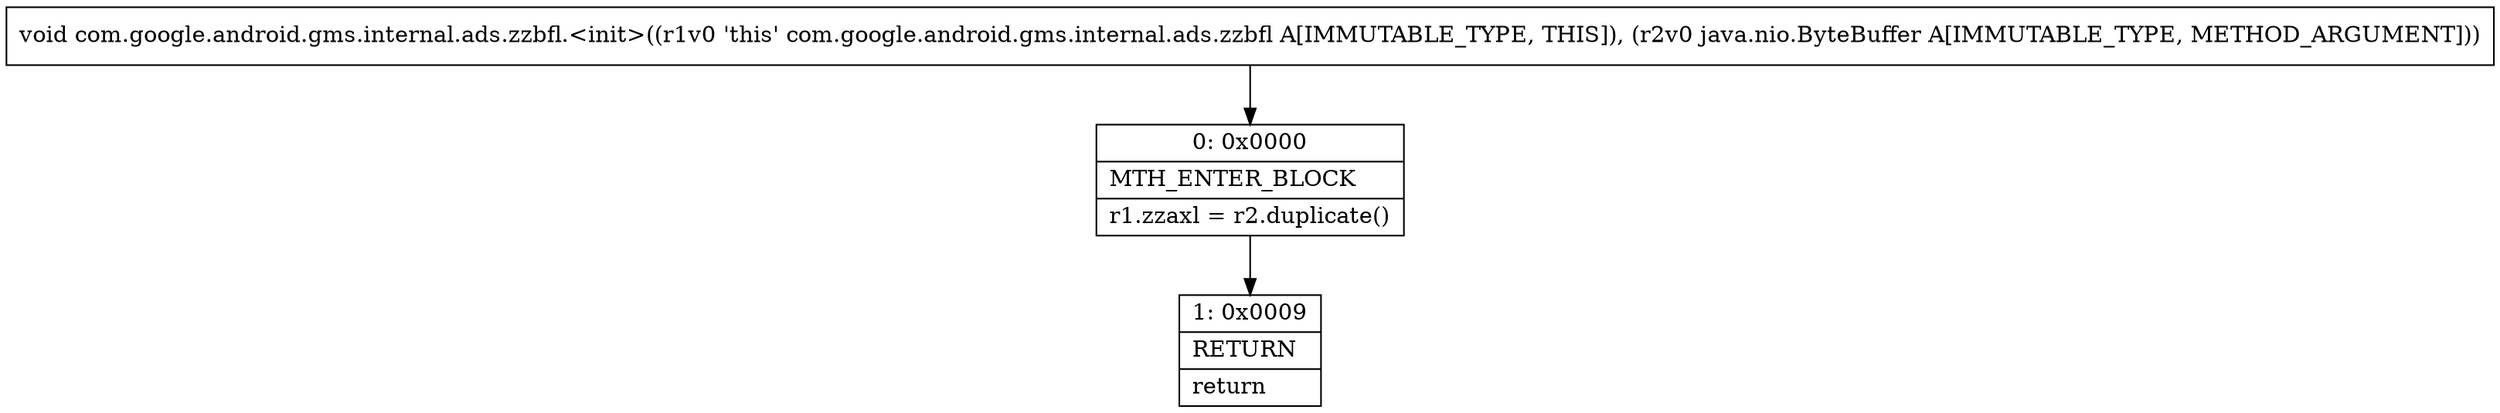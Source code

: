 digraph "CFG forcom.google.android.gms.internal.ads.zzbfl.\<init\>(Ljava\/nio\/ByteBuffer;)V" {
Node_0 [shape=record,label="{0\:\ 0x0000|MTH_ENTER_BLOCK\l|r1.zzaxl = r2.duplicate()\l}"];
Node_1 [shape=record,label="{1\:\ 0x0009|RETURN\l|return\l}"];
MethodNode[shape=record,label="{void com.google.android.gms.internal.ads.zzbfl.\<init\>((r1v0 'this' com.google.android.gms.internal.ads.zzbfl A[IMMUTABLE_TYPE, THIS]), (r2v0 java.nio.ByteBuffer A[IMMUTABLE_TYPE, METHOD_ARGUMENT])) }"];
MethodNode -> Node_0;
Node_0 -> Node_1;
}

